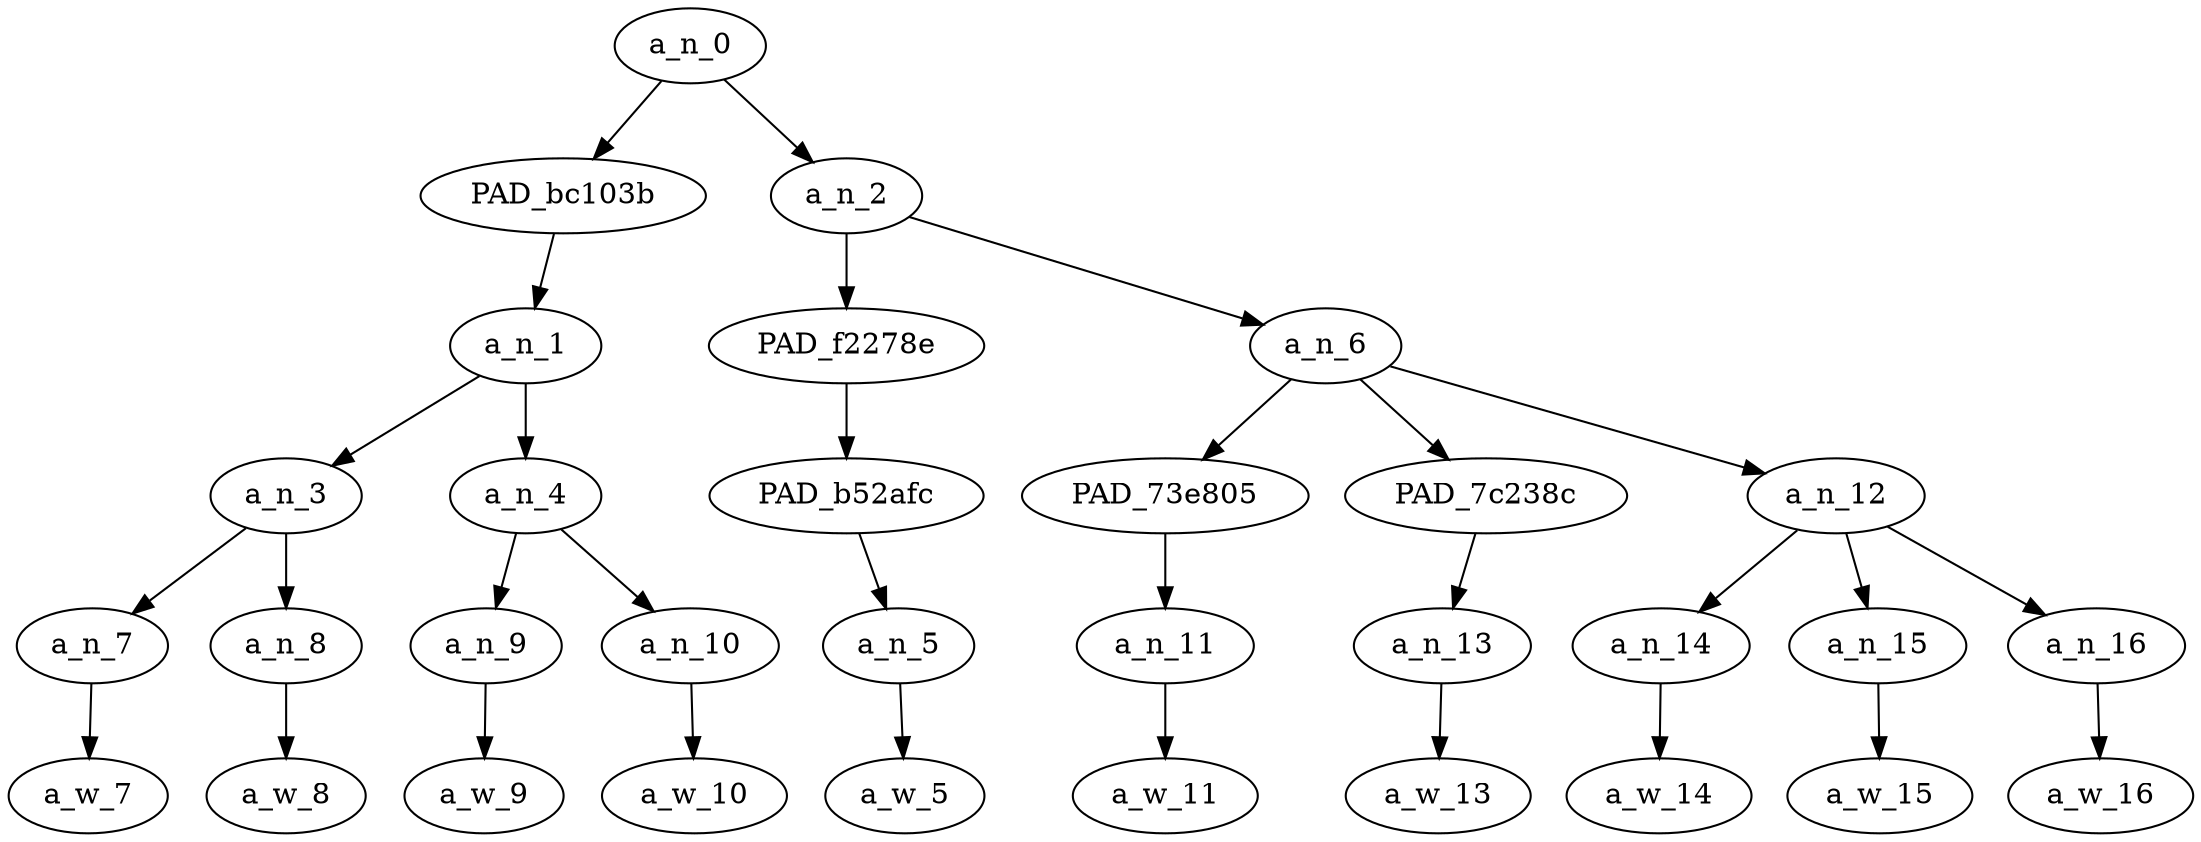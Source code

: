strict digraph "" {
	a_n_0	[div_dir=1,
		index=0,
		level=5,
		pos="3.5,5!",
		text_span="[0, 1, 2, 3, 4, 5, 6, 7, 8, 9]",
		value=0.99999998];
	PAD_bc103b	[div_dir=-1,
		index=0,
		level=4,
		pos="1.5,4!",
		text_span="[0, 1, 2, 3]",
		value=0.35194607];
	a_n_0 -> PAD_bc103b;
	a_n_2	[div_dir=1,
		index=1,
		level=4,
		pos="5.5,4!",
		text_span="[4, 5, 6, 7, 8, 9]",
		value=0.64778434];
	a_n_0 -> a_n_2;
	a_n_1	[div_dir=-1,
		index=0,
		level=3,
		pos="1.5,3!",
		text_span="[0, 1, 2, 3]",
		value=0.35194607];
	PAD_bc103b -> a_n_1;
	a_n_3	[div_dir=1,
		index=0,
		level=2,
		pos="0.5,2!",
		text_span="[0, 1]",
		value=0.15162921];
	a_n_1 -> a_n_3;
	a_n_4	[div_dir=-1,
		index=1,
		level=2,
		pos="2.5,2!",
		text_span="[2, 3]",
		value=0.20021951];
	a_n_1 -> a_n_4;
	a_n_7	[div_dir=1,
		index=0,
		level=1,
		pos="0.0,1!",
		text_span="[0]",
		value=0.07594176];
	a_n_3 -> a_n_7;
	a_n_8	[div_dir=1,
		index=1,
		level=1,
		pos="1.0,1!",
		text_span="[1]",
		value=0.07560868];
	a_n_3 -> a_n_8;
	a_w_7	[div_dir=0,
		index=0,
		level=0,
		pos="0,0!",
		text_span="[0]",
		value="<user>"];
	a_n_7 -> a_w_7;
	a_w_8	[div_dir=0,
		index=1,
		level=0,
		pos="1,0!",
		text_span="[1]",
		value=same];
	a_n_8 -> a_w_8;
	a_n_9	[div_dir=1,
		index=2,
		level=1,
		pos="2.0,1!",
		text_span="[2]",
		value=0.06700439];
	a_n_4 -> a_n_9;
	a_n_10	[div_dir=-1,
		index=3,
		level=1,
		pos="3.0,1!",
		text_span="[3]",
		value=0.13302190];
	a_n_4 -> a_n_10;
	a_w_9	[div_dir=0,
		index=2,
		level=0,
		pos="2,0!",
		text_span="[2]",
		value=with];
	a_n_9 -> a_w_9;
	a_w_10	[div_dir=0,
		index=3,
		level=0,
		pos="3,0!",
		text_span="[3]",
		value=arabs];
	a_n_10 -> a_w_10;
	PAD_f2278e	[div_dir=1,
		index=1,
		level=3,
		pos="4.0,3!",
		text_span="[4]",
		value=0.17172501];
	a_n_2 -> PAD_f2278e;
	a_n_6	[div_dir=1,
		index=2,
		level=3,
		pos="7.0,3!",
		text_span="[5, 6, 7, 8, 9]",
		value=0.47567641];
	a_n_2 -> a_n_6;
	PAD_b52afc	[div_dir=1,
		index=2,
		level=2,
		pos="4.0,2!",
		text_span="[4]",
		value=0.17172501];
	PAD_f2278e -> PAD_b52afc;
	a_n_5	[div_dir=1,
		index=4,
		level=1,
		pos="4.0,1!",
		text_span="[4]",
		value=0.17172501];
	PAD_b52afc -> a_n_5;
	a_w_5	[div_dir=0,
		index=4,
		level=0,
		pos="4,0!",
		text_span="[4]",
		value=loll];
	a_n_5 -> a_w_5;
	PAD_73e805	[div_dir=1,
		index=3,
		level=2,
		pos="5.0,2!",
		text_span="[5]",
		value=0.08829933];
	a_n_6 -> PAD_73e805;
	PAD_7c238c	[div_dir=1,
		index=5,
		level=2,
		pos="9.0,2!",
		text_span="[9]",
		value=0.07464986];
	a_n_6 -> PAD_7c238c;
	a_n_12	[div_dir=1,
		index=4,
		level=2,
		pos="7.0,2!",
		text_span="[6, 7, 8]",
		value=0.31227119];
	a_n_6 -> a_n_12;
	a_n_11	[div_dir=1,
		index=5,
		level=1,
		pos="5.0,1!",
		text_span="[5]",
		value=0.08829933];
	PAD_73e805 -> a_n_11;
	a_w_11	[div_dir=0,
		index=5,
		level=0,
		pos="5,0!",
		text_span="[5]",
		value=im];
	a_n_11 -> a_w_11;
	a_n_13	[div_dir=1,
		index=9,
		level=1,
		pos="9.0,1!",
		text_span="[9]",
		value=0.07464986];
	PAD_7c238c -> a_n_13;
	a_w_13	[div_dir=0,
		index=9,
		level=0,
		pos="9,0!",
		text_span="[9]",
		value=af];
	a_n_13 -> a_w_13;
	a_n_14	[div_dir=-1,
		index=6,
		level=1,
		pos="6.0,1!",
		text_span="[6]",
		value=0.13151658];
	a_n_12 -> a_n_14;
	a_n_15	[div_dir=1,
		index=7,
		level=1,
		pos="7.0,1!",
		text_span="[7]",
		value=0.06504255];
	a_n_12 -> a_n_15;
	a_n_16	[div_dir=1,
		index=8,
		level=1,
		pos="8.0,1!",
		text_span="[8]",
		value=0.11525024];
	a_n_12 -> a_n_16;
	a_w_14	[div_dir=0,
		index=6,
		level=0,
		pos="6,0!",
		text_span="[6]",
		value=arab];
	a_n_14 -> a_w_14;
	a_w_15	[div_dir=0,
		index=7,
		level=0,
		pos="7,0!",
		text_span="[7]",
		value=but];
	a_n_15 -> a_w_15;
	a_w_16	[div_dir=0,
		index=8,
		level=0,
		pos="8,0!",
		text_span="[8]",
		value=white];
	a_n_16 -> a_w_16;
}
